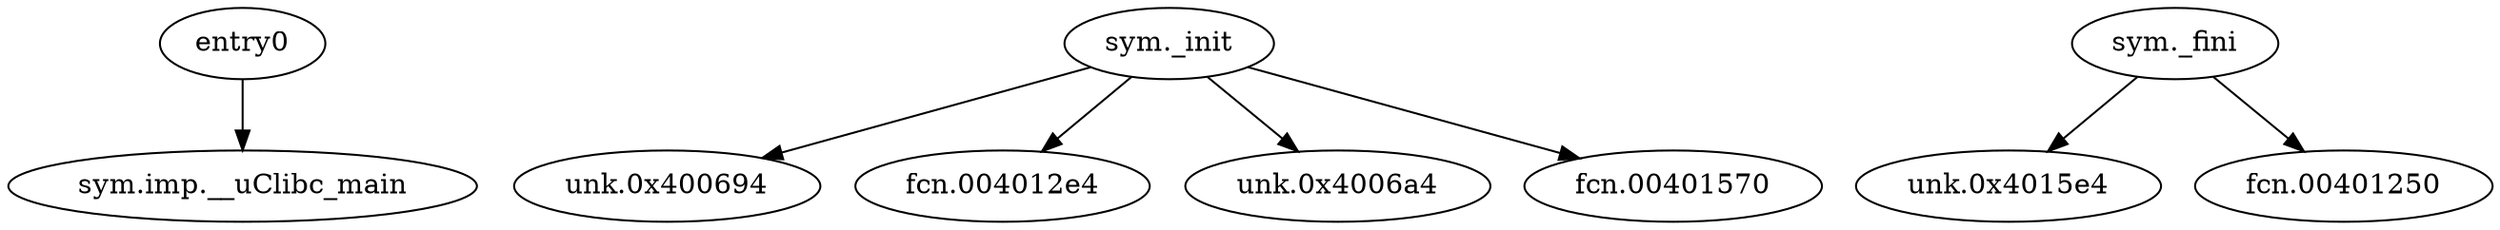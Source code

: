 digraph code {
  "0x00401200" [label="entry0"];
  "0x00401200" -> "0x00400730";
  "0x00400730" [label="sym.imp.__uClibc_main"];
  "0x00400670" [label="sym._init"];
  "0x00400670" -> "0x00400694";
  "0x00400694" [label="unk.0x400694"];
  "0x00400670" -> "0x004012e4";
  "0x004012e4" [label="fcn.004012e4"];
  "0x00400670" -> "0x004006a4";
  "0x004006a4" [label="unk.0x4006a4"];
  "0x00400670" -> "0x00401570";
  "0x00401570" [label="fcn.00401570"];
  "0x004015c0" [label="sym._fini"];
  "0x004015c0" -> "0x004015e4";
  "0x004015e4" [label="unk.0x4015e4"];
  "0x004015c0" -> "0x00401250";
  "0x00401250" [label="fcn.00401250"];
}